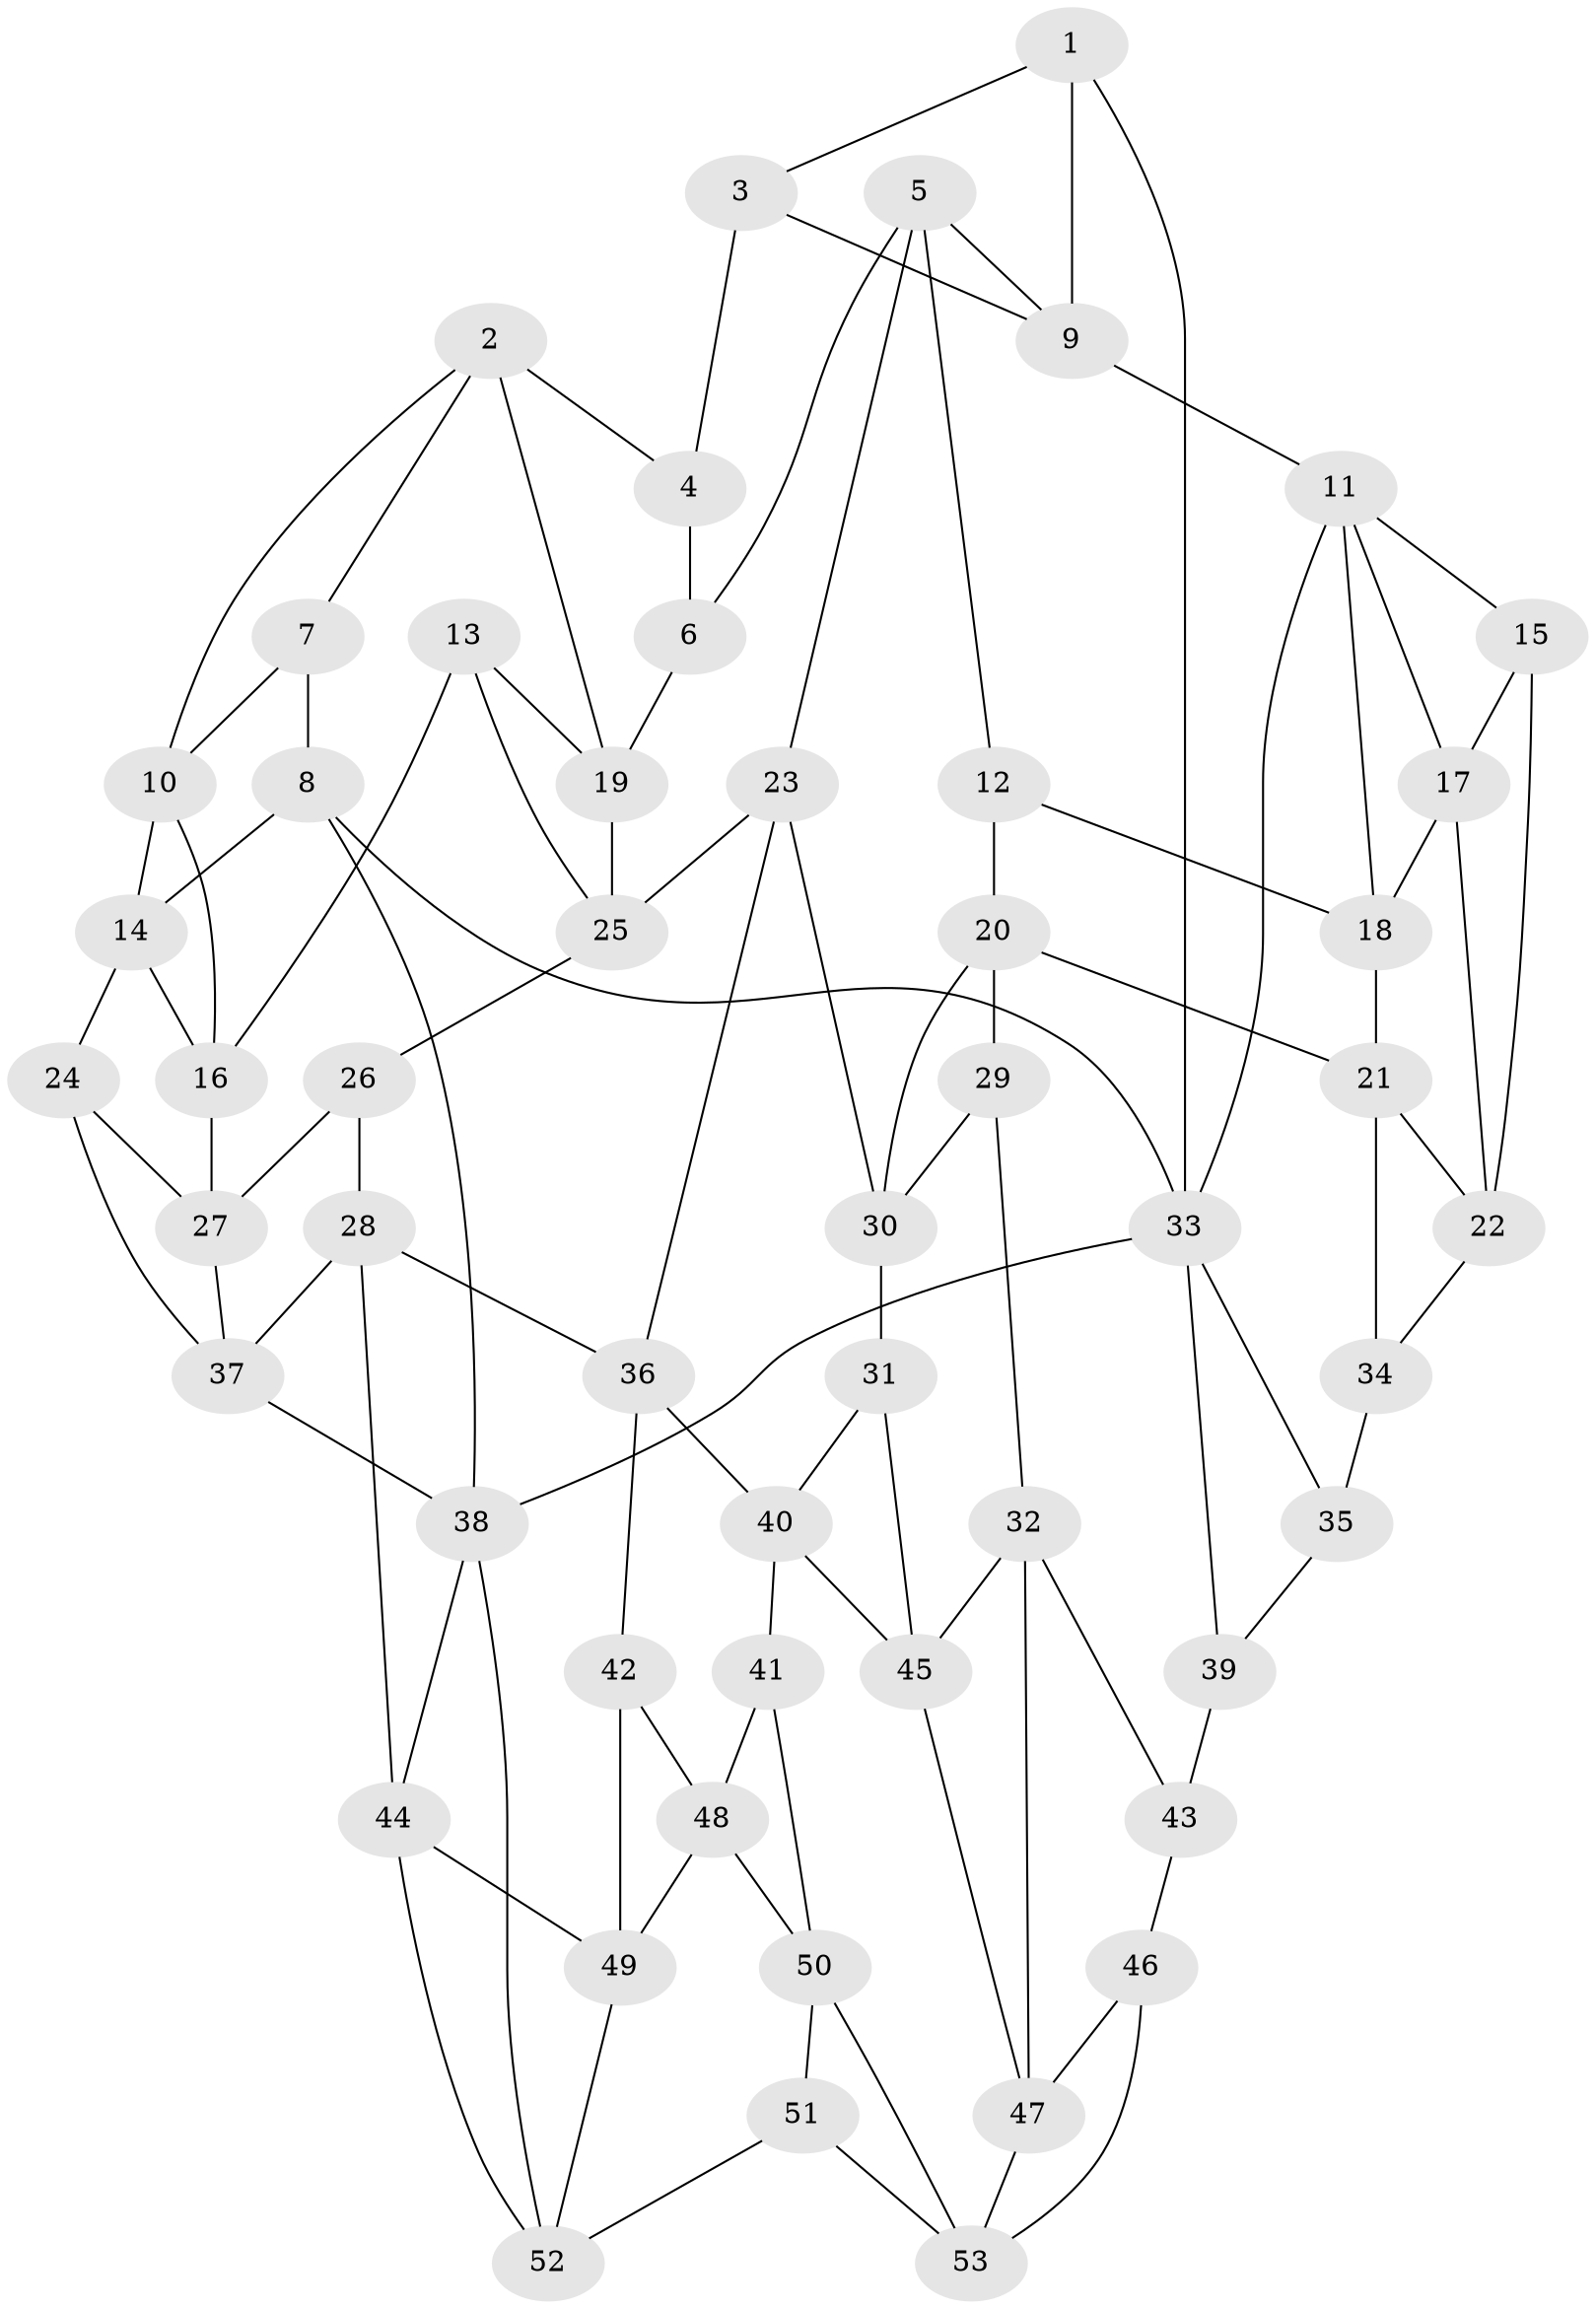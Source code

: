 // original degree distribution, {3: 0.018867924528301886, 4: 0.2830188679245283, 5: 0.4339622641509434, 6: 0.2641509433962264}
// Generated by graph-tools (version 1.1) at 2025/03/03/09/25 03:03:15]
// undirected, 53 vertices, 98 edges
graph export_dot {
graph [start="1"]
  node [color=gray90,style=filled];
  1;
  2;
  3;
  4;
  5;
  6;
  7;
  8;
  9;
  10;
  11;
  12;
  13;
  14;
  15;
  16;
  17;
  18;
  19;
  20;
  21;
  22;
  23;
  24;
  25;
  26;
  27;
  28;
  29;
  30;
  31;
  32;
  33;
  34;
  35;
  36;
  37;
  38;
  39;
  40;
  41;
  42;
  43;
  44;
  45;
  46;
  47;
  48;
  49;
  50;
  51;
  52;
  53;
  1 -- 3 [weight=1.0];
  1 -- 9 [weight=1.0];
  1 -- 33 [weight=1.0];
  2 -- 4 [weight=1.0];
  2 -- 7 [weight=1.0];
  2 -- 10 [weight=1.0];
  2 -- 19 [weight=1.0];
  3 -- 4 [weight=2.0];
  3 -- 9 [weight=1.0];
  4 -- 6 [weight=1.0];
  5 -- 6 [weight=1.0];
  5 -- 9 [weight=1.0];
  5 -- 12 [weight=1.0];
  5 -- 23 [weight=1.0];
  6 -- 19 [weight=1.0];
  7 -- 8 [weight=2.0];
  7 -- 10 [weight=1.0];
  8 -- 14 [weight=1.0];
  8 -- 33 [weight=1.0];
  8 -- 38 [weight=1.0];
  9 -- 11 [weight=1.0];
  10 -- 14 [weight=1.0];
  10 -- 16 [weight=1.0];
  11 -- 15 [weight=1.0];
  11 -- 17 [weight=1.0];
  11 -- 18 [weight=1.0];
  11 -- 33 [weight=1.0];
  12 -- 18 [weight=1.0];
  12 -- 20 [weight=1.0];
  13 -- 16 [weight=1.0];
  13 -- 19 [weight=1.0];
  13 -- 25 [weight=1.0];
  14 -- 16 [weight=1.0];
  14 -- 24 [weight=1.0];
  15 -- 17 [weight=1.0];
  15 -- 22 [weight=1.0];
  16 -- 27 [weight=1.0];
  17 -- 18 [weight=1.0];
  17 -- 22 [weight=1.0];
  18 -- 21 [weight=1.0];
  19 -- 25 [weight=1.0];
  20 -- 21 [weight=1.0];
  20 -- 29 [weight=1.0];
  20 -- 30 [weight=1.0];
  21 -- 22 [weight=1.0];
  21 -- 34 [weight=1.0];
  22 -- 34 [weight=1.0];
  23 -- 25 [weight=1.0];
  23 -- 30 [weight=1.0];
  23 -- 36 [weight=1.0];
  24 -- 27 [weight=1.0];
  24 -- 37 [weight=1.0];
  25 -- 26 [weight=1.0];
  26 -- 27 [weight=1.0];
  26 -- 28 [weight=1.0];
  27 -- 37 [weight=1.0];
  28 -- 36 [weight=1.0];
  28 -- 37 [weight=1.0];
  28 -- 44 [weight=1.0];
  29 -- 30 [weight=1.0];
  29 -- 32 [weight=1.0];
  30 -- 31 [weight=1.0];
  31 -- 40 [weight=1.0];
  31 -- 45 [weight=1.0];
  32 -- 43 [weight=1.0];
  32 -- 45 [weight=1.0];
  32 -- 47 [weight=1.0];
  33 -- 35 [weight=1.0];
  33 -- 38 [weight=1.0];
  33 -- 39 [weight=1.0];
  34 -- 35 [weight=2.0];
  35 -- 39 [weight=1.0];
  36 -- 40 [weight=1.0];
  36 -- 42 [weight=1.0];
  37 -- 38 [weight=1.0];
  38 -- 44 [weight=1.0];
  38 -- 52 [weight=1.0];
  39 -- 43 [weight=2.0];
  40 -- 41 [weight=1.0];
  40 -- 45 [weight=1.0];
  41 -- 48 [weight=1.0];
  41 -- 50 [weight=1.0];
  42 -- 48 [weight=1.0];
  42 -- 49 [weight=1.0];
  43 -- 46 [weight=1.0];
  44 -- 49 [weight=1.0];
  44 -- 52 [weight=1.0];
  45 -- 47 [weight=1.0];
  46 -- 47 [weight=1.0];
  46 -- 53 [weight=1.0];
  47 -- 53 [weight=1.0];
  48 -- 49 [weight=1.0];
  48 -- 50 [weight=1.0];
  49 -- 52 [weight=1.0];
  50 -- 51 [weight=1.0];
  50 -- 53 [weight=1.0];
  51 -- 52 [weight=1.0];
  51 -- 53 [weight=1.0];
}
